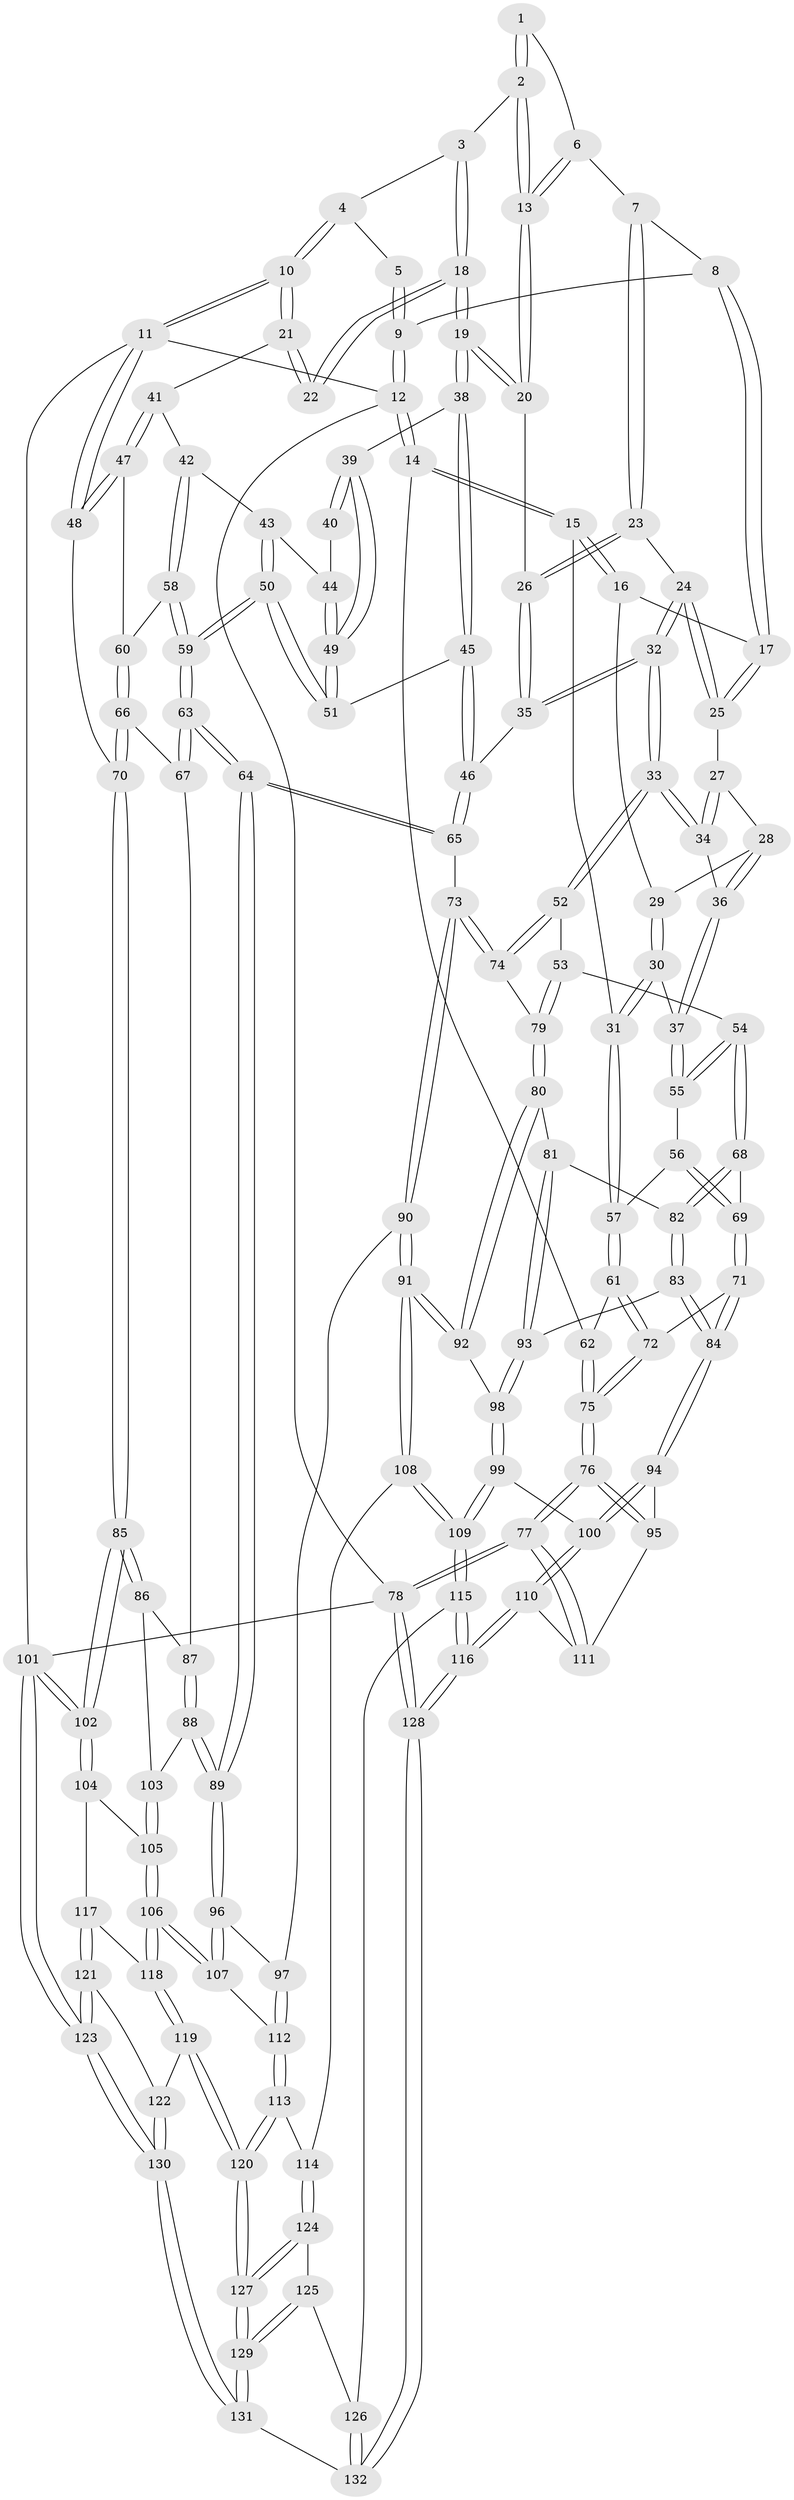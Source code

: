 // coarse degree distribution, {3: 0.7340425531914894, 2: 0.10638297872340426, 4: 0.10638297872340426, 5: 0.05319148936170213}
// Generated by graph-tools (version 1.1) at 2025/54/03/04/25 22:54:31]
// undirected, 132 vertices, 327 edges
graph export_dot {
  node [color=gray90,style=filled];
  1 [pos="+0.5632281473361391+0"];
  2 [pos="+0.6917508737127418+0.058820791121921054"];
  3 [pos="+0.7770753425649083+0.04057623762026476"];
  4 [pos="+0.9274261288661304+0"];
  5 [pos="+0.5534170995278883+0"];
  6 [pos="+0.5497448871966342+0.020872705813488508"];
  7 [pos="+0.48040379514274467+0.07891151221132954"];
  8 [pos="+0.2554260934410765+0"];
  9 [pos="+0.2560359469195569+0"];
  10 [pos="+1+0"];
  11 [pos="+1+0"];
  12 [pos="+0+0"];
  13 [pos="+0.6225781759604256+0.1284350943574678"];
  14 [pos="+0+0.19463829939147537"];
  15 [pos="+0.007409498799792084+0.19969337080362093"];
  16 [pos="+0.16586263833493708+0.07211310221436834"];
  17 [pos="+0.24415535549431217+0"];
  18 [pos="+0.7987762125760057+0.12176367479135564"];
  19 [pos="+0.6367867153761483+0.1939250975385547"];
  20 [pos="+0.6212634108579596+0.1842734403305587"];
  21 [pos="+0.8634890051191157+0.17962558940162834"];
  22 [pos="+0.8527941513340398+0.17633859109558897"];
  23 [pos="+0.45349017492283444+0.1569150009843216"];
  24 [pos="+0.4239724410588518+0.16876882992678086"];
  25 [pos="+0.34358839830750926+0.14308172668108313"];
  26 [pos="+0.5796002011831385+0.19838244817855535"];
  27 [pos="+0.3301316709295849+0.16538408254632306"];
  28 [pos="+0.2556256205355283+0.22659698830163696"];
  29 [pos="+0.2127279681426847+0.17533720167110245"];
  30 [pos="+0.15452283900858751+0.2869562267461628"];
  31 [pos="+0.1071944342588951+0.2807644157884287"];
  32 [pos="+0.430110537423942+0.3646063573523976"];
  33 [pos="+0.40816525913273266+0.37847759894634037"];
  34 [pos="+0.3362967242231692+0.30891814195040984"];
  35 [pos="+0.49906209127433815+0.35933141983832206"];
  36 [pos="+0.23307302476626598+0.2751431770429056"];
  37 [pos="+0.19388442495966018+0.29540188130266015"];
  38 [pos="+0.6563720179166539+0.2217587118357107"];
  39 [pos="+0.6848462280789168+0.24350319260029388"];
  40 [pos="+0.8408261436570853+0.1852386114892197"];
  41 [pos="+0.8771593546412881+0.19668675753382467"];
  42 [pos="+0.8404013397557323+0.32595070723230174"];
  43 [pos="+0.7820181486519897+0.28486595495674466"];
  44 [pos="+0.7746634695789141+0.2730528698177652"];
  45 [pos="+0.6036919529122041+0.36360070686754525"];
  46 [pos="+0.5628721517296084+0.3916393263078834"];
  47 [pos="+1+0.2882795469888482"];
  48 [pos="+1+0.2993776486455058"];
  49 [pos="+0.6997514893303513+0.2659469193400466"];
  50 [pos="+0.7346544599344508+0.37218325685525966"];
  51 [pos="+0.710884870749251+0.346851920045772"];
  52 [pos="+0.387376914383015+0.4134695356006056"];
  53 [pos="+0.3046273074997415+0.4574554967944692"];
  54 [pos="+0.3024591479727842+0.4582696965170852"];
  55 [pos="+0.22382713586458114+0.36545814225980205"];
  56 [pos="+0.15370729720795692+0.4149178142577363"];
  57 [pos="+0.10491082276585105+0.40834937651747044"];
  58 [pos="+0.8415365708134263+0.33496714092219443"];
  59 [pos="+0.7407803127053469+0.3810376975171041"];
  60 [pos="+0.8879471946210863+0.3721517926052819"];
  61 [pos="+0.09380159108953243+0.42755068219409426"];
  62 [pos="+0+0.2786837060249851"];
  63 [pos="+0.7376118953031159+0.5237059514199103"];
  64 [pos="+0.7092871369217043+0.555116665669396"];
  65 [pos="+0.6415330443689654+0.5405091556679924"];
  66 [pos="+0.8750033643392674+0.46184181589081613"];
  67 [pos="+0.8526697145680716+0.488334533023299"];
  68 [pos="+0.29565700612269746+0.4658908113040018"];
  69 [pos="+0.23544153749086114+0.47830944286500693"];
  70 [pos="+1+0.45985893329131383"];
  71 [pos="+0.08529456183811263+0.5592080450634666"];
  72 [pos="+0.06704975347419709+0.5504902913076564"];
  73 [pos="+0.5484274586204396+0.5822017731095762"];
  74 [pos="+0.47693740184982836+0.5603197418690606"];
  75 [pos="+0+0.5692980969049366"];
  76 [pos="+0+0.793059165421983"];
  77 [pos="+0+1"];
  78 [pos="+0+1"];
  79 [pos="+0.4086643905983804+0.6065649829709285"];
  80 [pos="+0.3772259897704156+0.6427764750134448"];
  81 [pos="+0.3425254020810185+0.6208667097044237"];
  82 [pos="+0.28915714971721934+0.573490923945756"];
  83 [pos="+0.20952757588943854+0.6394359691804918"];
  84 [pos="+0.15049090370871945+0.6469166095395271"];
  85 [pos="+1+0.6091561500167054"];
  86 [pos="+1+0.6063854391434538"];
  87 [pos="+0.9451572190305481+0.5775562104453545"];
  88 [pos="+0.8095695961030952+0.676343862953931"];
  89 [pos="+0.7528941474630623+0.6750371369618527"];
  90 [pos="+0.5104173454268713+0.7354719959416385"];
  91 [pos="+0.47687571961856+0.7676233708548224"];
  92 [pos="+0.38318896898517807+0.7097523217987033"];
  93 [pos="+0.2613974076485226+0.6786709784825617"];
  94 [pos="+0.14929599946251687+0.6545825575379278"];
  95 [pos="+0.08695762301909667+0.747183086676728"];
  96 [pos="+0.7464631732382003+0.6948514413789028"];
  97 [pos="+0.5418627939031085+0.7368651389623525"];
  98 [pos="+0.3130356112184093+0.7386916740314765"];
  99 [pos="+0.27300698662267947+0.7956278857793957"];
  100 [pos="+0.24209894626807818+0.8138088736220382"];
  101 [pos="+1+1"];
  102 [pos="+1+0.7703267447381199"];
  103 [pos="+0.8730569792028436+0.6992293058031602"];
  104 [pos="+1+0.8024822428330196"];
  105 [pos="+0.9209270350504202+0.749563842398397"];
  106 [pos="+0.8086730476122675+0.849891789023686"];
  107 [pos="+0.7429555915948681+0.7919298330592128"];
  108 [pos="+0.4784634539114457+0.8241109145816151"];
  109 [pos="+0.4204904044811477+0.8750278073539439"];
  110 [pos="+0.2074283228036156+0.870144317958828"];
  111 [pos="+0.1365100822176622+0.8340682217053149"];
  112 [pos="+0.6897781562255982+0.8326928988069185"];
  113 [pos="+0.6570688302243076+0.8696384270431506"];
  114 [pos="+0.5437295284722278+0.8720825166452972"];
  115 [pos="+0.41045662606386185+0.8950697815021383"];
  116 [pos="+0.22111401390188765+0.9775698133512989"];
  117 [pos="+0.9061509263246879+0.876025520850362"];
  118 [pos="+0.8114582588417903+0.8533516680002169"];
  119 [pos="+0.8000656629604006+0.9236562815609517"];
  120 [pos="+0.690526193360337+1"];
  121 [pos="+0.9247978264182226+0.9760982283551154"];
  122 [pos="+0.841421103547568+0.9688398573594446"];
  123 [pos="+1+1"];
  124 [pos="+0.5431459860520831+0.902594019708785"];
  125 [pos="+0.5198579343052423+0.9599303513570143"];
  126 [pos="+0.44392147367962487+1"];
  127 [pos="+0.6771224907151109+1"];
  128 [pos="+0.11450169170657723+1"];
  129 [pos="+0.6744568150248251+1"];
  130 [pos="+0.7267302737497878+1"];
  131 [pos="+0.6771217420273642+1"];
  132 [pos="+0.41012005848696076+1"];
  1 -- 2;
  1 -- 2;
  1 -- 6;
  2 -- 3;
  2 -- 13;
  2 -- 13;
  3 -- 4;
  3 -- 18;
  3 -- 18;
  4 -- 5;
  4 -- 10;
  4 -- 10;
  5 -- 9;
  5 -- 9;
  6 -- 7;
  6 -- 13;
  6 -- 13;
  7 -- 8;
  7 -- 23;
  7 -- 23;
  8 -- 9;
  8 -- 17;
  8 -- 17;
  9 -- 12;
  9 -- 12;
  10 -- 11;
  10 -- 11;
  10 -- 21;
  10 -- 21;
  11 -- 12;
  11 -- 48;
  11 -- 48;
  11 -- 101;
  12 -- 14;
  12 -- 14;
  12 -- 78;
  13 -- 20;
  13 -- 20;
  14 -- 15;
  14 -- 15;
  14 -- 62;
  15 -- 16;
  15 -- 16;
  15 -- 31;
  16 -- 17;
  16 -- 29;
  17 -- 25;
  17 -- 25;
  18 -- 19;
  18 -- 19;
  18 -- 22;
  18 -- 22;
  19 -- 20;
  19 -- 20;
  19 -- 38;
  19 -- 38;
  20 -- 26;
  21 -- 22;
  21 -- 22;
  21 -- 41;
  23 -- 24;
  23 -- 26;
  23 -- 26;
  24 -- 25;
  24 -- 25;
  24 -- 32;
  24 -- 32;
  25 -- 27;
  26 -- 35;
  26 -- 35;
  27 -- 28;
  27 -- 34;
  27 -- 34;
  28 -- 29;
  28 -- 36;
  28 -- 36;
  29 -- 30;
  29 -- 30;
  30 -- 31;
  30 -- 31;
  30 -- 37;
  31 -- 57;
  31 -- 57;
  32 -- 33;
  32 -- 33;
  32 -- 35;
  32 -- 35;
  33 -- 34;
  33 -- 34;
  33 -- 52;
  33 -- 52;
  34 -- 36;
  35 -- 46;
  36 -- 37;
  36 -- 37;
  37 -- 55;
  37 -- 55;
  38 -- 39;
  38 -- 45;
  38 -- 45;
  39 -- 40;
  39 -- 40;
  39 -- 49;
  39 -- 49;
  40 -- 44;
  41 -- 42;
  41 -- 47;
  41 -- 47;
  42 -- 43;
  42 -- 58;
  42 -- 58;
  43 -- 44;
  43 -- 50;
  43 -- 50;
  44 -- 49;
  44 -- 49;
  45 -- 46;
  45 -- 46;
  45 -- 51;
  46 -- 65;
  46 -- 65;
  47 -- 48;
  47 -- 48;
  47 -- 60;
  48 -- 70;
  49 -- 51;
  49 -- 51;
  50 -- 51;
  50 -- 51;
  50 -- 59;
  50 -- 59;
  52 -- 53;
  52 -- 74;
  52 -- 74;
  53 -- 54;
  53 -- 79;
  53 -- 79;
  54 -- 55;
  54 -- 55;
  54 -- 68;
  54 -- 68;
  55 -- 56;
  56 -- 57;
  56 -- 69;
  56 -- 69;
  57 -- 61;
  57 -- 61;
  58 -- 59;
  58 -- 59;
  58 -- 60;
  59 -- 63;
  59 -- 63;
  60 -- 66;
  60 -- 66;
  61 -- 62;
  61 -- 72;
  61 -- 72;
  62 -- 75;
  62 -- 75;
  63 -- 64;
  63 -- 64;
  63 -- 67;
  63 -- 67;
  64 -- 65;
  64 -- 65;
  64 -- 89;
  64 -- 89;
  65 -- 73;
  66 -- 67;
  66 -- 70;
  66 -- 70;
  67 -- 87;
  68 -- 69;
  68 -- 82;
  68 -- 82;
  69 -- 71;
  69 -- 71;
  70 -- 85;
  70 -- 85;
  71 -- 72;
  71 -- 84;
  71 -- 84;
  72 -- 75;
  72 -- 75;
  73 -- 74;
  73 -- 74;
  73 -- 90;
  73 -- 90;
  74 -- 79;
  75 -- 76;
  75 -- 76;
  76 -- 77;
  76 -- 77;
  76 -- 95;
  76 -- 95;
  77 -- 78;
  77 -- 78;
  77 -- 111;
  77 -- 111;
  78 -- 128;
  78 -- 128;
  78 -- 101;
  79 -- 80;
  79 -- 80;
  80 -- 81;
  80 -- 92;
  80 -- 92;
  81 -- 82;
  81 -- 93;
  81 -- 93;
  82 -- 83;
  82 -- 83;
  83 -- 84;
  83 -- 84;
  83 -- 93;
  84 -- 94;
  84 -- 94;
  85 -- 86;
  85 -- 86;
  85 -- 102;
  85 -- 102;
  86 -- 87;
  86 -- 103;
  87 -- 88;
  87 -- 88;
  88 -- 89;
  88 -- 89;
  88 -- 103;
  89 -- 96;
  89 -- 96;
  90 -- 91;
  90 -- 91;
  90 -- 97;
  91 -- 92;
  91 -- 92;
  91 -- 108;
  91 -- 108;
  92 -- 98;
  93 -- 98;
  93 -- 98;
  94 -- 95;
  94 -- 100;
  94 -- 100;
  95 -- 111;
  96 -- 97;
  96 -- 107;
  96 -- 107;
  97 -- 112;
  97 -- 112;
  98 -- 99;
  98 -- 99;
  99 -- 100;
  99 -- 109;
  99 -- 109;
  100 -- 110;
  100 -- 110;
  101 -- 102;
  101 -- 102;
  101 -- 123;
  101 -- 123;
  102 -- 104;
  102 -- 104;
  103 -- 105;
  103 -- 105;
  104 -- 105;
  104 -- 117;
  105 -- 106;
  105 -- 106;
  106 -- 107;
  106 -- 107;
  106 -- 118;
  106 -- 118;
  107 -- 112;
  108 -- 109;
  108 -- 109;
  108 -- 114;
  109 -- 115;
  109 -- 115;
  110 -- 111;
  110 -- 116;
  110 -- 116;
  112 -- 113;
  112 -- 113;
  113 -- 114;
  113 -- 120;
  113 -- 120;
  114 -- 124;
  114 -- 124;
  115 -- 116;
  115 -- 116;
  115 -- 126;
  116 -- 128;
  116 -- 128;
  117 -- 118;
  117 -- 121;
  117 -- 121;
  118 -- 119;
  118 -- 119;
  119 -- 120;
  119 -- 120;
  119 -- 122;
  120 -- 127;
  120 -- 127;
  121 -- 122;
  121 -- 123;
  121 -- 123;
  122 -- 130;
  122 -- 130;
  123 -- 130;
  123 -- 130;
  124 -- 125;
  124 -- 127;
  124 -- 127;
  125 -- 126;
  125 -- 129;
  125 -- 129;
  126 -- 132;
  126 -- 132;
  127 -- 129;
  127 -- 129;
  128 -- 132;
  128 -- 132;
  129 -- 131;
  129 -- 131;
  130 -- 131;
  130 -- 131;
  131 -- 132;
}
